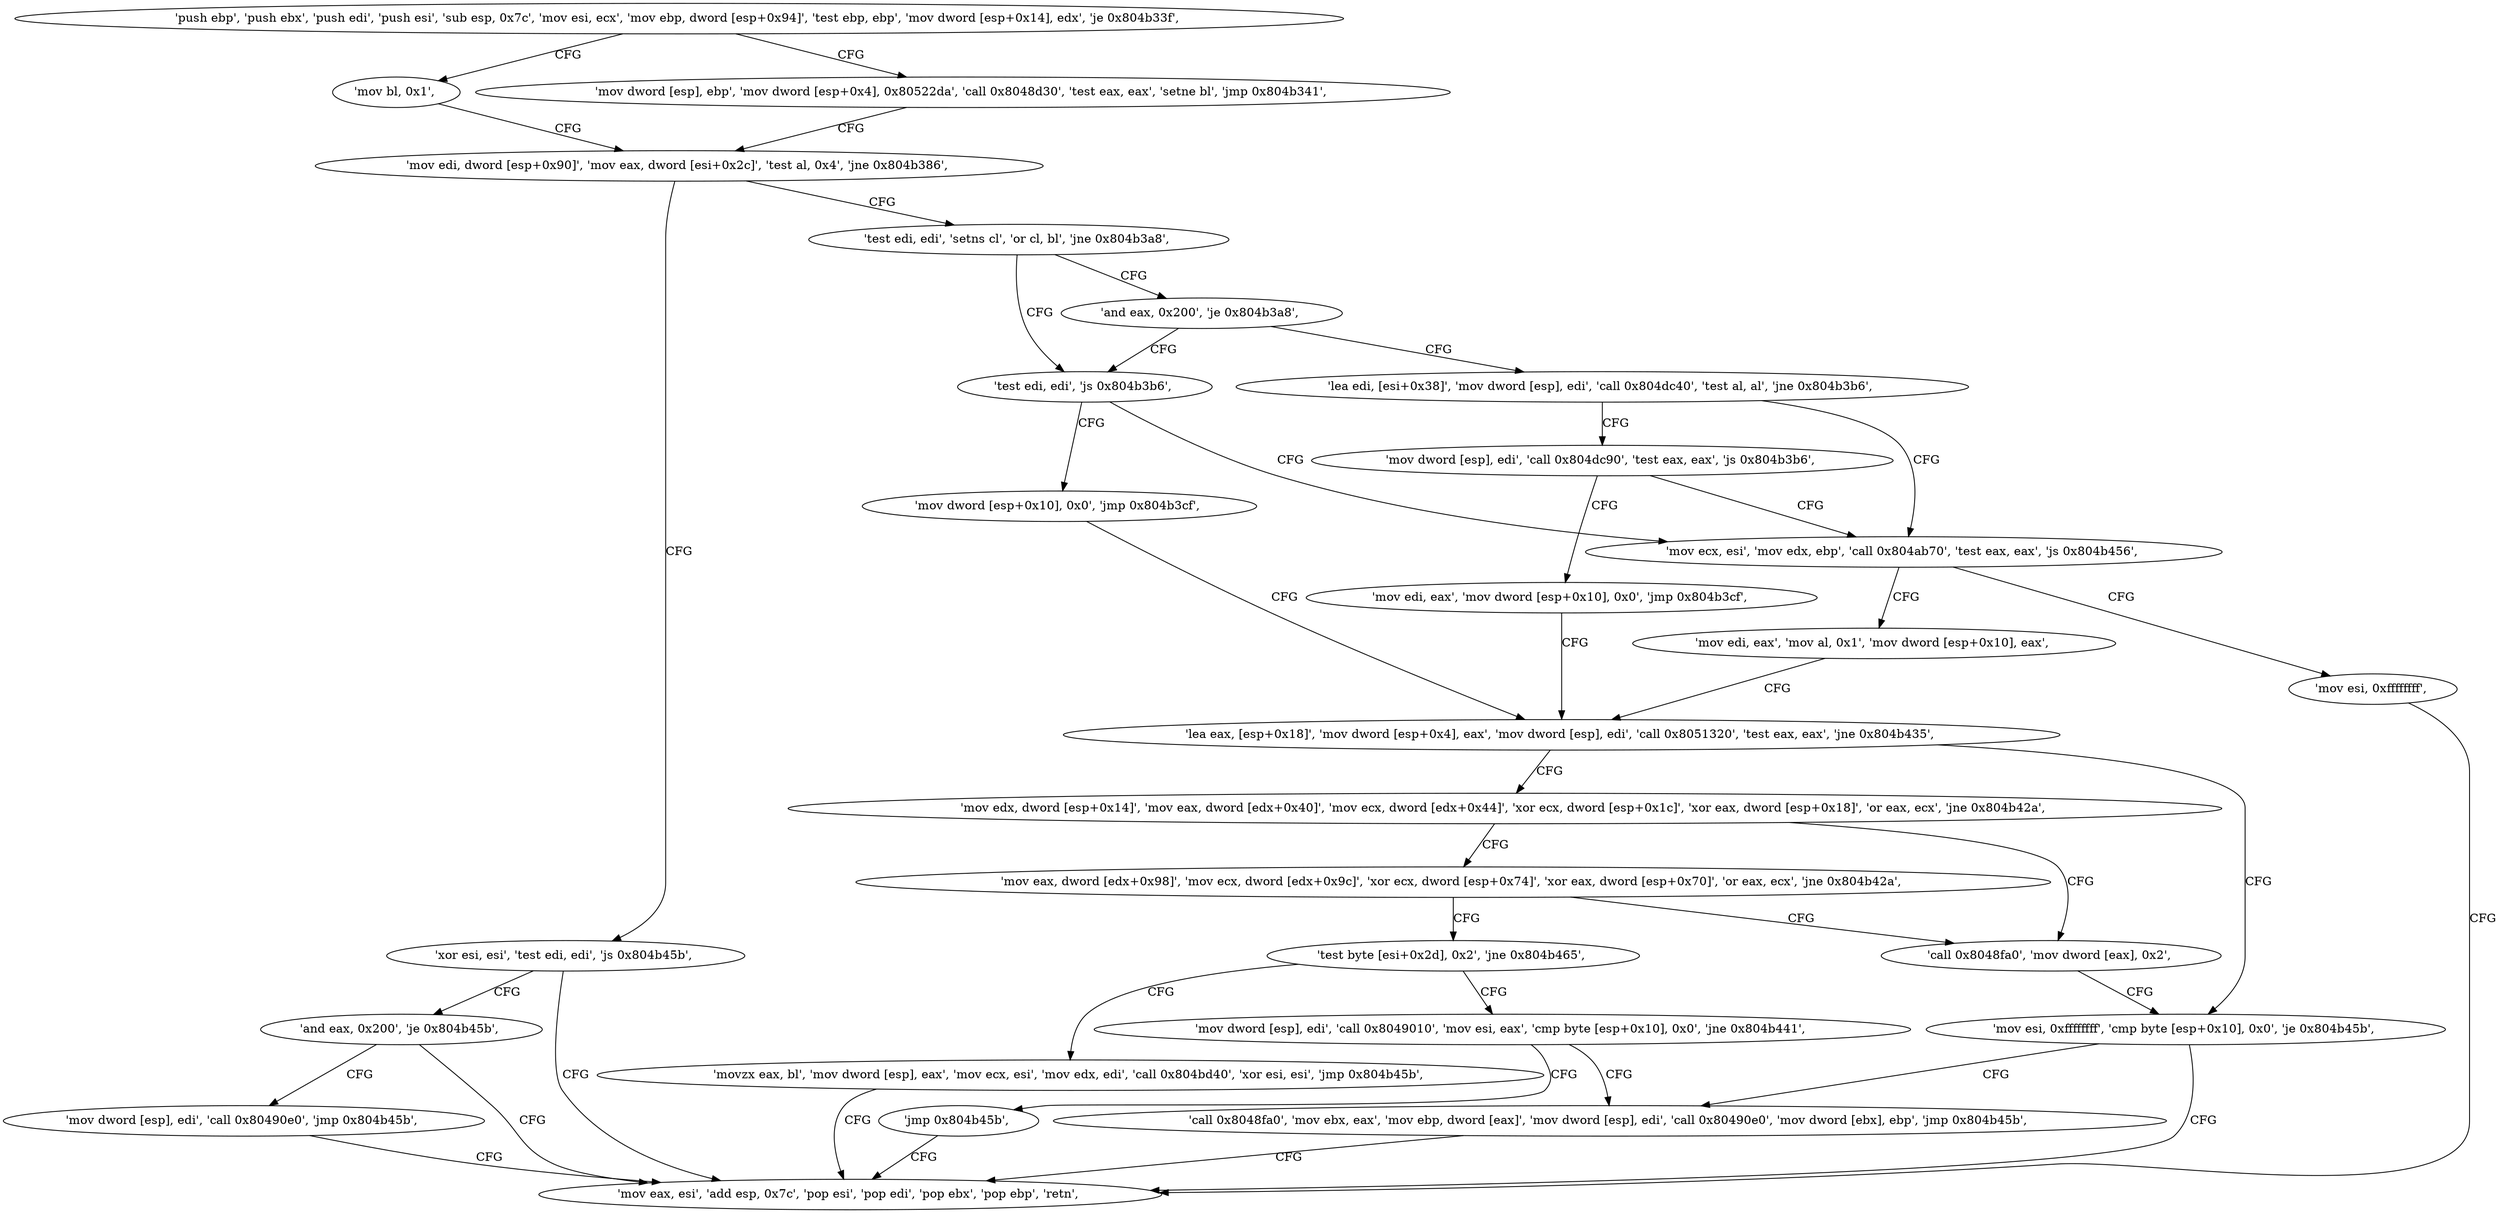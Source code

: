 digraph "func" {
"134525712" [label = "'push ebp', 'push ebx', 'push edi', 'push esi', 'sub esp, 0x7c', 'mov esi, ecx', 'mov ebp, dword [esp+0x94]', 'test ebp, ebp', 'mov dword [esp+0x14], edx', 'je 0x804b33f', " ]
"134525759" [label = "'mov bl, 0x1', " ]
"134525736" [label = "'mov dword [esp], ebp', 'mov dword [esp+0x4], 0x80522da', 'call 0x8048d30', 'test eax, eax', 'setne bl', 'jmp 0x804b341', " ]
"134525761" [label = "'mov edi, dword [esp+0x90]', 'mov eax, dword [esi+0x2c]', 'test al, 0x4', 'jne 0x804b386', " ]
"134525830" [label = "'xor esi, esi', 'test edi, edi', 'js 0x804b45b', " ]
"134526043" [label = "'mov eax, esi', 'add esp, 0x7c', 'pop esi', 'pop edi', 'pop ebx', 'pop ebp', 'retn', " ]
"134525840" [label = "'and eax, 0x200', 'je 0x804b45b', " ]
"134525775" [label = "'test edi, edi', 'setns cl', 'or cl, bl', 'jne 0x804b3a8', " ]
"134525864" [label = "'test edi, edi', 'js 0x804b3b6', " ]
"134525784" [label = "'and eax, 0x200', 'je 0x804b3a8', " ]
"134525851" [label = "'mov dword [esp], edi', 'call 0x80490e0', 'jmp 0x804b45b', " ]
"134525878" [label = "'mov ecx, esi', 'mov edx, ebp', 'call 0x804ab70', 'test eax, eax', 'js 0x804b456', " ]
"134525868" [label = "'mov dword [esp+0x10], 0x0', 'jmp 0x804b3cf', " ]
"134525791" [label = "'lea edi, [esi+0x38]', 'mov dword [esp], edi', 'call 0x804dc40', 'test al, al', 'jne 0x804b3b6', " ]
"134526038" [label = "'mov esi, 0xffffffff', " ]
"134525895" [label = "'mov edi, eax', 'mov al, 0x1', 'mov dword [esp+0x10], eax', " ]
"134525903" [label = "'lea eax, [esp+0x18]', 'mov dword [esp+0x4], eax', 'mov dword [esp], edi', 'call 0x8051320', 'test eax, eax', 'jne 0x804b435', " ]
"134525806" [label = "'mov dword [esp], edi', 'call 0x804dc90', 'test eax, eax', 'js 0x804b3b6', " ]
"134526005" [label = "'mov esi, 0xffffffff', 'cmp byte [esp+0x10], 0x0', 'je 0x804b45b', " ]
"134525923" [label = "'mov edx, dword [esp+0x14]', 'mov eax, dword [edx+0x40]', 'mov ecx, dword [edx+0x44]', 'xor ecx, dword [esp+0x1c]', 'xor eax, dword [esp+0x18]', 'or eax, ecx', 'jne 0x804b42a', " ]
"134525818" [label = "'mov edi, eax', 'mov dword [esp+0x10], 0x0', 'jmp 0x804b3cf', " ]
"134526017" [label = "'call 0x8048fa0', 'mov ebx, eax', 'mov ebp, dword [eax]', 'mov dword [esp], edi', 'call 0x80490e0', 'mov dword [ebx], ebp', 'jmp 0x804b45b', " ]
"134525994" [label = "'call 0x8048fa0', 'mov dword [eax], 0x2', " ]
"134525945" [label = "'mov eax, dword [edx+0x98]', 'mov ecx, dword [edx+0x9c]', 'xor ecx, dword [esp+0x74]', 'xor eax, dword [esp+0x70]', 'or eax, ecx', 'jne 0x804b42a', " ]
"134525969" [label = "'test byte [esi+0x2d], 0x2', 'jne 0x804b465', " ]
"134526053" [label = "'movzx eax, bl', 'mov dword [esp], eax', 'mov ecx, esi', 'mov edx, edi', 'call 0x804bd40', 'xor esi, esi', 'jmp 0x804b45b', " ]
"134525975" [label = "'mov dword [esp], edi', 'call 0x8049010', 'mov esi, eax', 'cmp byte [esp+0x10], 0x0', 'jne 0x804b441', " ]
"134525992" [label = "'jmp 0x804b45b', " ]
"134525712" -> "134525759" [ label = "CFG" ]
"134525712" -> "134525736" [ label = "CFG" ]
"134525759" -> "134525761" [ label = "CFG" ]
"134525736" -> "134525761" [ label = "CFG" ]
"134525761" -> "134525830" [ label = "CFG" ]
"134525761" -> "134525775" [ label = "CFG" ]
"134525830" -> "134526043" [ label = "CFG" ]
"134525830" -> "134525840" [ label = "CFG" ]
"134525840" -> "134526043" [ label = "CFG" ]
"134525840" -> "134525851" [ label = "CFG" ]
"134525775" -> "134525864" [ label = "CFG" ]
"134525775" -> "134525784" [ label = "CFG" ]
"134525864" -> "134525878" [ label = "CFG" ]
"134525864" -> "134525868" [ label = "CFG" ]
"134525784" -> "134525864" [ label = "CFG" ]
"134525784" -> "134525791" [ label = "CFG" ]
"134525851" -> "134526043" [ label = "CFG" ]
"134525878" -> "134526038" [ label = "CFG" ]
"134525878" -> "134525895" [ label = "CFG" ]
"134525868" -> "134525903" [ label = "CFG" ]
"134525791" -> "134525878" [ label = "CFG" ]
"134525791" -> "134525806" [ label = "CFG" ]
"134526038" -> "134526043" [ label = "CFG" ]
"134525895" -> "134525903" [ label = "CFG" ]
"134525903" -> "134526005" [ label = "CFG" ]
"134525903" -> "134525923" [ label = "CFG" ]
"134525806" -> "134525878" [ label = "CFG" ]
"134525806" -> "134525818" [ label = "CFG" ]
"134526005" -> "134526043" [ label = "CFG" ]
"134526005" -> "134526017" [ label = "CFG" ]
"134525923" -> "134525994" [ label = "CFG" ]
"134525923" -> "134525945" [ label = "CFG" ]
"134525818" -> "134525903" [ label = "CFG" ]
"134526017" -> "134526043" [ label = "CFG" ]
"134525994" -> "134526005" [ label = "CFG" ]
"134525945" -> "134525994" [ label = "CFG" ]
"134525945" -> "134525969" [ label = "CFG" ]
"134525969" -> "134526053" [ label = "CFG" ]
"134525969" -> "134525975" [ label = "CFG" ]
"134526053" -> "134526043" [ label = "CFG" ]
"134525975" -> "134526017" [ label = "CFG" ]
"134525975" -> "134525992" [ label = "CFG" ]
"134525992" -> "134526043" [ label = "CFG" ]
}
